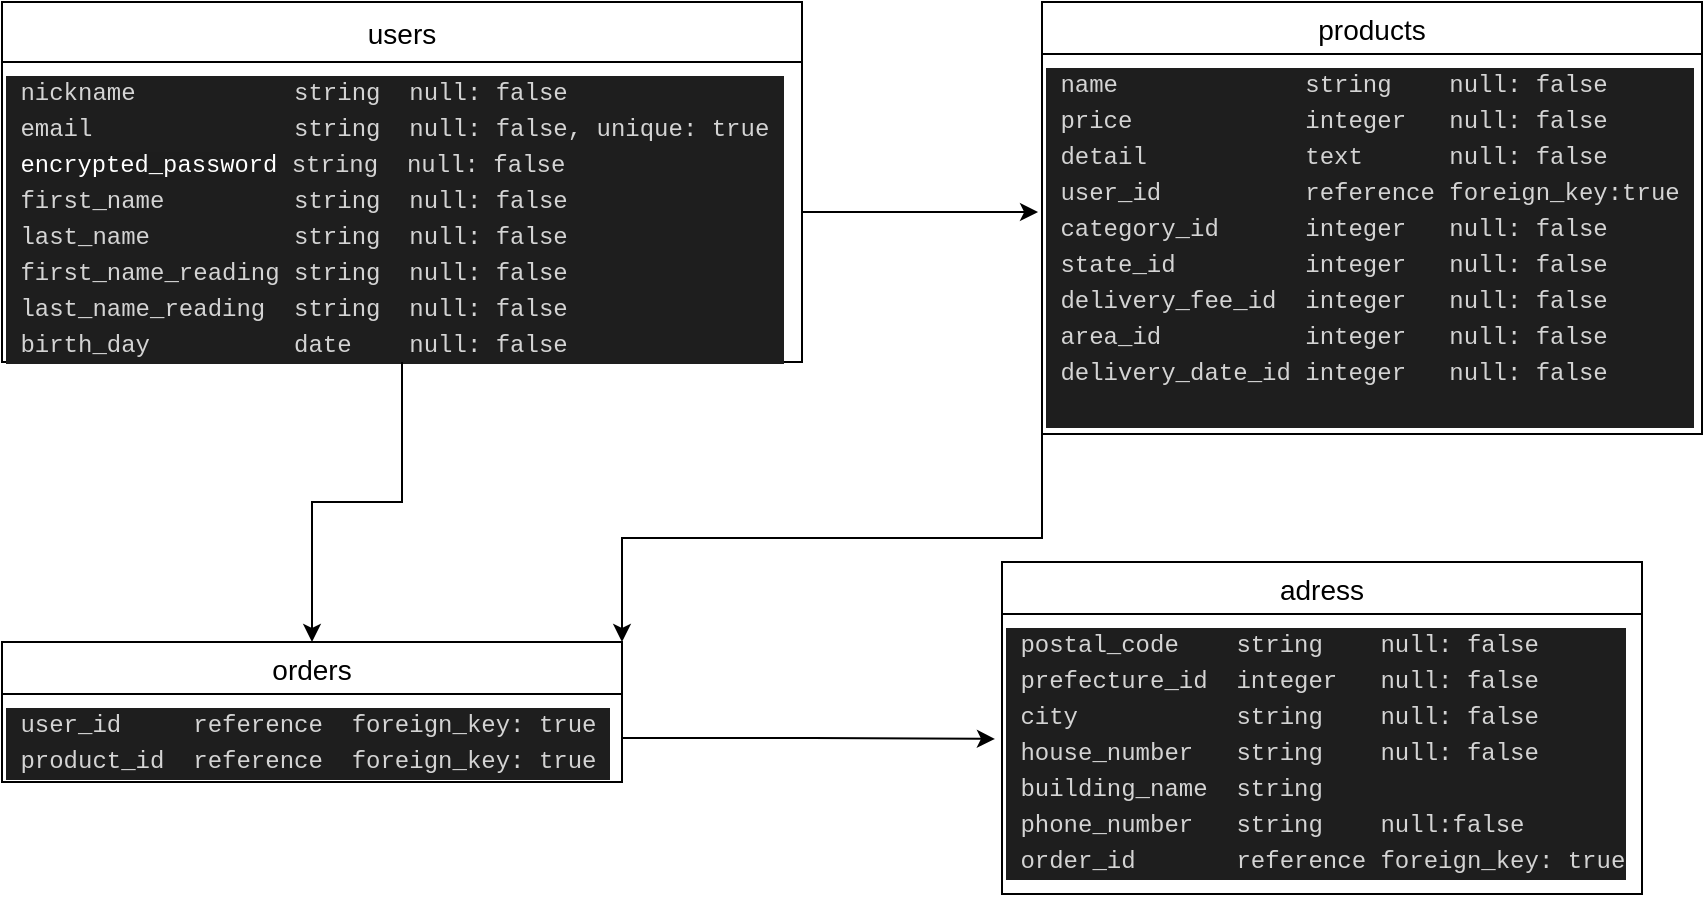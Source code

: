 <mxfile version="13.10.0" type="embed">
    <diagram id="aYbH0lTbl5v0WLprSAb0" name="ページ1">
        <mxGraphModel dx="892" dy="216" grid="1" gridSize="10" guides="1" tooltips="1" connect="1" arrows="1" fold="1" page="1" pageScale="1" pageWidth="850" pageHeight="1100" math="0" shadow="0">
            <root>
                <mxCell id="0"/>
                <mxCell id="1" parent="0"/>
                <mxCell id="113" value="users" style="swimlane;fontStyle=0;childLayout=stackLayout;horizontal=1;startSize=30;horizontalStack=0;resizeParent=1;resizeParentMax=0;resizeLast=0;collapsible=1;marginBottom=0;align=center;fontSize=14;" vertex="1" parent="1">
                    <mxGeometry y="160" width="400" height="180" as="geometry"/>
                </mxCell>
                <mxCell id="129" value="&lt;div style=&quot;background-color: rgb(30 , 30 , 30) ; font-family: &amp;#34;menlo&amp;#34; , &amp;#34;monaco&amp;#34; , &amp;#34;courier new&amp;#34; , monospace ; font-weight: normal ; font-size: 12px ; line-height: 18px&quot;&gt;&lt;div style=&quot;color: rgb(212 , 212 , 212)&quot;&gt;&lt;span style=&quot;color: #d4d4d4&quot;&gt;&amp;nbsp;nickname&amp;nbsp; &amp;nbsp; &amp;nbsp; &amp;nbsp; &amp;nbsp; &amp;nbsp;string&amp;nbsp; null: false&amp;nbsp;&lt;/span&gt;&lt;/div&gt;&lt;div style=&quot;color: rgb(212 , 212 , 212)&quot;&gt;&lt;span style=&quot;color: #d4d4d4&quot;&gt;&amp;nbsp;email&amp;nbsp; &amp;nbsp; &amp;nbsp; &amp;nbsp; &amp;nbsp; &amp;nbsp; &amp;nbsp; string&amp;nbsp; null: false, unique: true&amp;nbsp;&lt;/span&gt;&lt;/div&gt;&lt;div&gt;&lt;span style=&quot;color: rgb(212 , 212 , 212)&quot;&gt;&amp;nbsp;&lt;/span&gt;&lt;span style=&quot;background-color: rgba(27 , 31 , 35 , 0.05) ; font-size: 11.9px&quot;&gt;&lt;font color=&quot;#ffffff&quot;&gt;encrypted_password&lt;/font&gt;&lt;/span&gt;&lt;font color=&quot;#d4d4d4&quot;&gt;&amp;nbsp;string&amp;nbsp; null: false&amp;nbsp;&lt;/font&gt;&lt;/div&gt;&lt;div style=&quot;color: rgb(212 , 212 , 212)&quot;&gt;&lt;span style=&quot;color: #d4d4d4&quot;&gt;&amp;nbsp;first_name&amp;nbsp; &amp;nbsp; &amp;nbsp; &amp;nbsp; &amp;nbsp;string&amp;nbsp; null: false&amp;nbsp;&lt;/span&gt;&lt;/div&gt;&lt;div style=&quot;color: rgb(212 , 212 , 212)&quot;&gt;&lt;span style=&quot;color: #d4d4d4&quot;&gt;&amp;nbsp;last_name&amp;nbsp; &amp;nbsp; &amp;nbsp; &amp;nbsp; &amp;nbsp; string&amp;nbsp; null: false&amp;nbsp;&lt;/span&gt;&lt;/div&gt;&lt;div style=&quot;color: rgb(212 , 212 , 212)&quot;&gt;&lt;span style=&quot;color: #d4d4d4&quot;&gt;&amp;nbsp;first_name_reading string&amp;nbsp; null: false &lt;/span&gt;&amp;nbsp;&lt;/div&gt;&lt;div style=&quot;color: rgb(212 , 212 , 212)&quot;&gt;&amp;nbsp;last_name_reading&amp;nbsp; string&amp;nbsp; null: false&amp;nbsp;&lt;/div&gt;&lt;div style=&quot;color: rgb(212 , 212 , 212)&quot;&gt;&lt;span style=&quot;color: #d4d4d4&quot;&gt;&amp;nbsp;birth_day&amp;nbsp; &amp;nbsp; &amp;nbsp; &amp;nbsp; &amp;nbsp; date&amp;nbsp; &amp;nbsp; null: false&amp;nbsp;&lt;/span&gt;&lt;/div&gt;&lt;/div&gt;" style="text;whiteSpace=wrap;html=1;" vertex="1" parent="113">
                    <mxGeometry y="30" width="400" height="150" as="geometry"/>
                </mxCell>
                <mxCell id="117" value="products" style="swimlane;fontStyle=0;childLayout=stackLayout;horizontal=1;startSize=26;horizontalStack=0;resizeParent=1;resizeParentMax=0;resizeLast=0;collapsible=1;marginBottom=0;align=center;fontSize=14;" vertex="1" parent="1">
                    <mxGeometry x="520" y="160" width="330" height="216" as="geometry"/>
                </mxCell>
                <mxCell id="138" value="&lt;div style=&quot;color: rgb(212 , 212 , 212) ; background-color: rgb(30 , 30 , 30) ; font-family: &amp;#34;menlo&amp;#34; , &amp;#34;monaco&amp;#34; , &amp;#34;courier new&amp;#34; , monospace ; font-weight: normal ; font-size: 12px ; line-height: 18px&quot;&gt;&lt;div&gt;&lt;span style=&quot;color: #d4d4d4&quot;&gt;&amp;nbsp;name&amp;nbsp; &amp;nbsp; &amp;nbsp; &amp;nbsp; &amp;nbsp; &amp;nbsp; &amp;nbsp;string&amp;nbsp; &amp;nbsp; null: false&amp;nbsp;&lt;/span&gt;&lt;/div&gt;&lt;div&gt;&lt;span style=&quot;color: #d4d4d4&quot;&gt;&amp;nbsp;price&amp;nbsp; &amp;nbsp; &amp;nbsp; &amp;nbsp; &amp;nbsp; &amp;nbsp; integer&amp;nbsp; &amp;nbsp;null: false&amp;nbsp;&lt;/span&gt;&lt;/div&gt;&lt;div&gt;&lt;span style=&quot;color: #d4d4d4&quot;&gt;&amp;nbsp;detail&amp;nbsp; &amp;nbsp; &amp;nbsp; &amp;nbsp; &amp;nbsp; &amp;nbsp;text&amp;nbsp; &amp;nbsp; &amp;nbsp; null: false&amp;nbsp;&lt;/span&gt;&lt;/div&gt;&lt;div&gt;&amp;nbsp;user_id&amp;nbsp; &amp;nbsp; &amp;nbsp; &amp;nbsp; &amp;nbsp; reference foreign_key:true&amp;nbsp;&lt;/div&gt;&lt;div&gt;&lt;span style=&quot;color: #d4d4d4&quot;&gt;&amp;nbsp;category_id&amp;nbsp; &amp;nbsp; &amp;nbsp; integer&amp;nbsp; &amp;nbsp;null: false&amp;nbsp;&lt;/span&gt;&lt;/div&gt;&lt;div&gt;&lt;span style=&quot;color: #d4d4d4&quot;&gt;&amp;nbsp;state_id&amp;nbsp; &amp;nbsp; &amp;nbsp; &amp;nbsp; &amp;nbsp;integer&amp;nbsp; &amp;nbsp;null: false&amp;nbsp;&lt;/span&gt;&lt;/div&gt;&lt;div&gt;&lt;span style=&quot;color: #d4d4d4&quot;&gt;&amp;nbsp;delivery_fee_id&amp;nbsp; integer&amp;nbsp; &amp;nbsp;null: false&amp;nbsp;&lt;/span&gt;&lt;/div&gt;&lt;div&gt;&lt;span style=&quot;color: #d4d4d4&quot;&gt;&amp;nbsp;area_id&amp;nbsp; &amp;nbsp; &amp;nbsp; &amp;nbsp; &amp;nbsp; integer&amp;nbsp; &amp;nbsp;null: false&amp;nbsp; &amp;nbsp; &amp;nbsp;&amp;nbsp;&lt;/span&gt;&lt;/div&gt;&lt;div&gt;&lt;span style=&quot;color: #d4d4d4&quot;&gt;&amp;nbsp;delivery_date_id integer&amp;nbsp; &amp;nbsp;null: false&amp;nbsp; &amp;nbsp; &amp;nbsp;&amp;nbsp;&lt;/span&gt;&lt;/div&gt;&lt;br&gt;&lt;/div&gt;" style="text;whiteSpace=wrap;html=1;" vertex="1" parent="117">
                    <mxGeometry y="26" width="330" height="190" as="geometry"/>
                </mxCell>
                <mxCell id="125" value="adress" style="swimlane;fontStyle=0;childLayout=stackLayout;horizontal=1;startSize=26;horizontalStack=0;resizeParent=1;resizeParentMax=0;resizeLast=0;collapsible=1;marginBottom=0;align=center;fontSize=14;" vertex="1" parent="1">
                    <mxGeometry x="500" y="440" width="320" height="166" as="geometry"/>
                </mxCell>
                <mxCell id="139" value="&lt;div style=&quot;color: rgb(212 , 212 , 212) ; background-color: rgb(30 , 30 , 30) ; font-family: &amp;#34;menlo&amp;#34; , &amp;#34;monaco&amp;#34; , &amp;#34;courier new&amp;#34; , monospace ; font-weight: normal ; font-size: 12px ; line-height: 18px&quot;&gt;&lt;div&gt;&lt;span style=&quot;color: #d4d4d4&quot;&gt;&amp;nbsp;postal_code&amp;nbsp; &amp;nbsp; string&amp;nbsp; &amp;nbsp; null: false&amp;nbsp;&lt;/span&gt;&lt;/div&gt;&lt;div&gt;&lt;span style=&quot;color: #d4d4d4&quot;&gt;&amp;nbsp;prefecture_id&amp;nbsp; integer&amp;nbsp; &amp;nbsp;null: false&amp;nbsp;&lt;/span&gt;&lt;/div&gt;&lt;div&gt;&lt;span style=&quot;color: #d4d4d4&quot;&gt;&amp;nbsp;city&amp;nbsp; &amp;nbsp; &amp;nbsp; &amp;nbsp; &amp;nbsp; &amp;nbsp;string&amp;nbsp; &amp;nbsp; null: false&amp;nbsp;&lt;/span&gt;&lt;/div&gt;&lt;div&gt;&lt;span style=&quot;color: #d4d4d4&quot;&gt;&amp;nbsp;house_number&amp;nbsp; &amp;nbsp;string&amp;nbsp; &amp;nbsp; null: false&amp;nbsp;&lt;/span&gt;&lt;/div&gt;&lt;div&gt;&lt;span style=&quot;color: #d4d4d4&quot;&gt;&amp;nbsp;building_name&amp;nbsp; string&amp;nbsp;&lt;/span&gt;&lt;/div&gt;&lt;div&gt;&lt;span style=&quot;color: #d4d4d4&quot;&gt;&amp;nbsp;phone_number&amp;nbsp; &amp;nbsp;string&amp;nbsp; &amp;nbsp; null:false&amp;nbsp;&lt;/span&gt;&lt;/div&gt;&amp;nbsp;order_id&amp;nbsp; &amp;nbsp; &amp;nbsp; &amp;nbsp;reference foreign_key: true&lt;/div&gt;" style="text;whiteSpace=wrap;html=1;" vertex="1" parent="125">
                    <mxGeometry y="26" width="320" height="140" as="geometry"/>
                </mxCell>
                <mxCell id="130" value="orders" style="swimlane;fontStyle=0;childLayout=stackLayout;horizontal=1;startSize=26;horizontalStack=0;resizeParent=1;resizeParentMax=0;resizeLast=0;collapsible=1;marginBottom=0;align=center;fontSize=14;" vertex="1" parent="1">
                    <mxGeometry y="480" width="310" height="70" as="geometry"/>
                </mxCell>
                <mxCell id="135" value="&lt;div style=&quot;color: rgb(212 , 212 , 212) ; background-color: rgb(30 , 30 , 30) ; font-family: &amp;#34;menlo&amp;#34; , &amp;#34;monaco&amp;#34; , &amp;#34;courier new&amp;#34; , monospace ; font-weight: normal ; font-size: 12px ; line-height: 18px&quot;&gt;&lt;div&gt;&lt;span style=&quot;color: #d4d4d4&quot;&gt;&amp;nbsp;user_id&amp;nbsp; &amp;nbsp; &amp;nbsp;reference&amp;nbsp; foreign_key: true&amp;nbsp;&lt;/span&gt;&lt;/div&gt;&lt;div&gt;&lt;span style=&quot;color: #d4d4d4&quot;&gt;&amp;nbsp;product_id&amp;nbsp; reference&amp;nbsp; foreign_key: true&amp;nbsp;&lt;/span&gt;&lt;/div&gt;&lt;/div&gt;" style="text;whiteSpace=wrap;html=1;" vertex="1" parent="130">
                    <mxGeometry y="26" width="310" height="44" as="geometry"/>
                </mxCell>
                <mxCell id="141" style="edgeStyle=orthogonalEdgeStyle;rounded=0;orthogonalLoop=1;jettySize=auto;html=1;entryX=0.5;entryY=0;entryDx=0;entryDy=0;" edge="1" parent="1" source="129" target="130">
                    <mxGeometry relative="1" as="geometry"/>
                </mxCell>
                <mxCell id="142" style="edgeStyle=orthogonalEdgeStyle;rounded=0;orthogonalLoop=1;jettySize=auto;html=1;exitX=1;exitY=0.5;exitDx=0;exitDy=0;entryX=-0.011;entryY=0.446;entryDx=0;entryDy=0;entryPerimeter=0;" edge="1" parent="1" source="135" target="139">
                    <mxGeometry relative="1" as="geometry"/>
                </mxCell>
                <mxCell id="143" style="edgeStyle=orthogonalEdgeStyle;rounded=0;orthogonalLoop=1;jettySize=auto;html=1;exitX=1;exitY=0.5;exitDx=0;exitDy=0;entryX=-0.006;entryY=0.416;entryDx=0;entryDy=0;entryPerimeter=0;" edge="1" parent="1" source="129" target="138">
                    <mxGeometry relative="1" as="geometry"/>
                </mxCell>
                <mxCell id="144" style="edgeStyle=orthogonalEdgeStyle;rounded=0;orthogonalLoop=1;jettySize=auto;html=1;exitX=0;exitY=1;exitDx=0;exitDy=0;entryX=1;entryY=0;entryDx=0;entryDy=0;" edge="1" parent="1" source="138" target="130">
                    <mxGeometry relative="1" as="geometry"/>
                </mxCell>
            </root>
        </mxGraphModel>
    </diagram>
</mxfile>